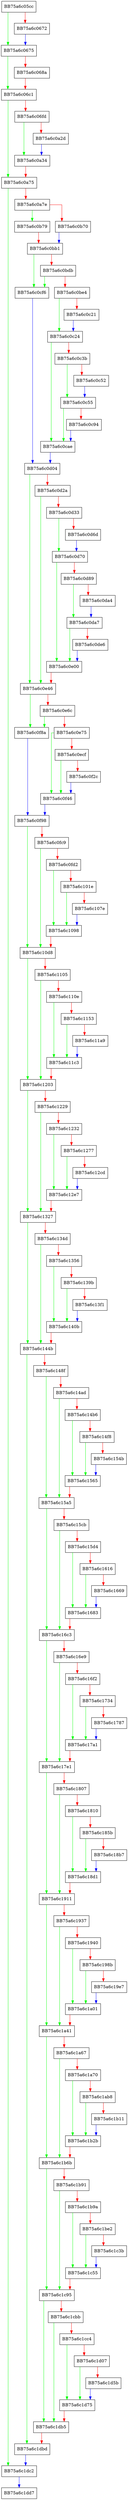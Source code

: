 digraph configure {
  node [shape="box"];
  graph [splines=ortho];
  BB75a6c05cc -> BB75a6c0675 [color="green"];
  BB75a6c05cc -> BB75a6c0672 [color="red"];
  BB75a6c0672 -> BB75a6c0675 [color="blue"];
  BB75a6c0675 -> BB75a6c06c1 [color="green"];
  BB75a6c0675 -> BB75a6c068a [color="red"];
  BB75a6c068a -> BB75a6c06c1 [color="red"];
  BB75a6c06c1 -> BB75a6c0a75 [color="green"];
  BB75a6c06c1 -> BB75a6c06fd [color="red"];
  BB75a6c06fd -> BB75a6c0a34 [color="green"];
  BB75a6c06fd -> BB75a6c0a2d [color="red"];
  BB75a6c0a2d -> BB75a6c0a34 [color="blue"];
  BB75a6c0a34 -> BB75a6c0a75 [color="red"];
  BB75a6c0a75 -> BB75a6c1dc2 [color="green"];
  BB75a6c0a75 -> BB75a6c0a7e [color="red"];
  BB75a6c0a7e -> BB75a6c0b79 [color="green"];
  BB75a6c0a7e -> BB75a6c0b70 [color="red"];
  BB75a6c0b70 -> BB75a6c0bb1 [color="blue"];
  BB75a6c0b79 -> BB75a6c0bb1 [color="red"];
  BB75a6c0bb1 -> BB75a6c0cf6 [color="green"];
  BB75a6c0bb1 -> BB75a6c0bdb [color="red"];
  BB75a6c0bdb -> BB75a6c0cf6 [color="green"];
  BB75a6c0bdb -> BB75a6c0be4 [color="red"];
  BB75a6c0be4 -> BB75a6c0c24 [color="green"];
  BB75a6c0be4 -> BB75a6c0c21 [color="red"];
  BB75a6c0c21 -> BB75a6c0c24 [color="blue"];
  BB75a6c0c24 -> BB75a6c0cae [color="green"];
  BB75a6c0c24 -> BB75a6c0c3b [color="red"];
  BB75a6c0c3b -> BB75a6c0c55 [color="green"];
  BB75a6c0c3b -> BB75a6c0c52 [color="red"];
  BB75a6c0c52 -> BB75a6c0c55 [color="blue"];
  BB75a6c0c55 -> BB75a6c0cae [color="green"];
  BB75a6c0c55 -> BB75a6c0c94 [color="red"];
  BB75a6c0c94 -> BB75a6c0cae [color="blue"];
  BB75a6c0cae -> BB75a6c0d04 [color="blue"];
  BB75a6c0cf6 -> BB75a6c0d04 [color="blue"];
  BB75a6c0d04 -> BB75a6c0e46 [color="green"];
  BB75a6c0d04 -> BB75a6c0d2a [color="red"];
  BB75a6c0d2a -> BB75a6c0e46 [color="green"];
  BB75a6c0d2a -> BB75a6c0d33 [color="red"];
  BB75a6c0d33 -> BB75a6c0d70 [color="green"];
  BB75a6c0d33 -> BB75a6c0d6d [color="red"];
  BB75a6c0d6d -> BB75a6c0d70 [color="blue"];
  BB75a6c0d70 -> BB75a6c0e00 [color="green"];
  BB75a6c0d70 -> BB75a6c0d89 [color="red"];
  BB75a6c0d89 -> BB75a6c0da7 [color="green"];
  BB75a6c0d89 -> BB75a6c0da4 [color="red"];
  BB75a6c0da4 -> BB75a6c0da7 [color="blue"];
  BB75a6c0da7 -> BB75a6c0e00 [color="green"];
  BB75a6c0da7 -> BB75a6c0de6 [color="red"];
  BB75a6c0de6 -> BB75a6c0e00 [color="blue"];
  BB75a6c0e00 -> BB75a6c0e46 [color="red"];
  BB75a6c0e46 -> BB75a6c0f8a [color="green"];
  BB75a6c0e46 -> BB75a6c0e6c [color="red"];
  BB75a6c0e6c -> BB75a6c0f8a [color="green"];
  BB75a6c0e6c -> BB75a6c0e75 [color="red"];
  BB75a6c0e75 -> BB75a6c0f46 [color="green"];
  BB75a6c0e75 -> BB75a6c0ecf [color="red"];
  BB75a6c0ecf -> BB75a6c0f46 [color="green"];
  BB75a6c0ecf -> BB75a6c0f2c [color="red"];
  BB75a6c0f2c -> BB75a6c0f46 [color="blue"];
  BB75a6c0f46 -> BB75a6c0f98 [color="blue"];
  BB75a6c0f8a -> BB75a6c0f98 [color="blue"];
  BB75a6c0f98 -> BB75a6c10d8 [color="green"];
  BB75a6c0f98 -> BB75a6c0fc9 [color="red"];
  BB75a6c0fc9 -> BB75a6c10d8 [color="green"];
  BB75a6c0fc9 -> BB75a6c0fd2 [color="red"];
  BB75a6c0fd2 -> BB75a6c1098 [color="green"];
  BB75a6c0fd2 -> BB75a6c101e [color="red"];
  BB75a6c101e -> BB75a6c1098 [color="green"];
  BB75a6c101e -> BB75a6c107e [color="red"];
  BB75a6c107e -> BB75a6c1098 [color="blue"];
  BB75a6c1098 -> BB75a6c10d8 [color="red"];
  BB75a6c10d8 -> BB75a6c1203 [color="green"];
  BB75a6c10d8 -> BB75a6c1105 [color="red"];
  BB75a6c1105 -> BB75a6c1203 [color="green"];
  BB75a6c1105 -> BB75a6c110e [color="red"];
  BB75a6c110e -> BB75a6c11c3 [color="green"];
  BB75a6c110e -> BB75a6c1153 [color="red"];
  BB75a6c1153 -> BB75a6c11c3 [color="green"];
  BB75a6c1153 -> BB75a6c11a9 [color="red"];
  BB75a6c11a9 -> BB75a6c11c3 [color="blue"];
  BB75a6c11c3 -> BB75a6c1203 [color="red"];
  BB75a6c1203 -> BB75a6c1327 [color="green"];
  BB75a6c1203 -> BB75a6c1229 [color="red"];
  BB75a6c1229 -> BB75a6c1327 [color="green"];
  BB75a6c1229 -> BB75a6c1232 [color="red"];
  BB75a6c1232 -> BB75a6c12e7 [color="green"];
  BB75a6c1232 -> BB75a6c1277 [color="red"];
  BB75a6c1277 -> BB75a6c12e7 [color="green"];
  BB75a6c1277 -> BB75a6c12cd [color="red"];
  BB75a6c12cd -> BB75a6c12e7 [color="blue"];
  BB75a6c12e7 -> BB75a6c1327 [color="red"];
  BB75a6c1327 -> BB75a6c144b [color="green"];
  BB75a6c1327 -> BB75a6c134d [color="red"];
  BB75a6c134d -> BB75a6c144b [color="green"];
  BB75a6c134d -> BB75a6c1356 [color="red"];
  BB75a6c1356 -> BB75a6c140b [color="green"];
  BB75a6c1356 -> BB75a6c139b [color="red"];
  BB75a6c139b -> BB75a6c140b [color="green"];
  BB75a6c139b -> BB75a6c13f1 [color="red"];
  BB75a6c13f1 -> BB75a6c140b [color="blue"];
  BB75a6c140b -> BB75a6c144b [color="red"];
  BB75a6c144b -> BB75a6c1dbd [color="green"];
  BB75a6c144b -> BB75a6c148f [color="red"];
  BB75a6c148f -> BB75a6c15a5 [color="green"];
  BB75a6c148f -> BB75a6c14ad [color="red"];
  BB75a6c14ad -> BB75a6c15a5 [color="green"];
  BB75a6c14ad -> BB75a6c14b6 [color="red"];
  BB75a6c14b6 -> BB75a6c1565 [color="green"];
  BB75a6c14b6 -> BB75a6c14f8 [color="red"];
  BB75a6c14f8 -> BB75a6c1565 [color="green"];
  BB75a6c14f8 -> BB75a6c154b [color="red"];
  BB75a6c154b -> BB75a6c1565 [color="blue"];
  BB75a6c1565 -> BB75a6c15a5 [color="red"];
  BB75a6c15a5 -> BB75a6c16c3 [color="green"];
  BB75a6c15a5 -> BB75a6c15cb [color="red"];
  BB75a6c15cb -> BB75a6c16c3 [color="green"];
  BB75a6c15cb -> BB75a6c15d4 [color="red"];
  BB75a6c15d4 -> BB75a6c1683 [color="green"];
  BB75a6c15d4 -> BB75a6c1616 [color="red"];
  BB75a6c1616 -> BB75a6c1683 [color="green"];
  BB75a6c1616 -> BB75a6c1669 [color="red"];
  BB75a6c1669 -> BB75a6c1683 [color="blue"];
  BB75a6c1683 -> BB75a6c16c3 [color="red"];
  BB75a6c16c3 -> BB75a6c17e1 [color="green"];
  BB75a6c16c3 -> BB75a6c16e9 [color="red"];
  BB75a6c16e9 -> BB75a6c17e1 [color="green"];
  BB75a6c16e9 -> BB75a6c16f2 [color="red"];
  BB75a6c16f2 -> BB75a6c17a1 [color="green"];
  BB75a6c16f2 -> BB75a6c1734 [color="red"];
  BB75a6c1734 -> BB75a6c17a1 [color="green"];
  BB75a6c1734 -> BB75a6c1787 [color="red"];
  BB75a6c1787 -> BB75a6c17a1 [color="blue"];
  BB75a6c17a1 -> BB75a6c17e1 [color="red"];
  BB75a6c17e1 -> BB75a6c1911 [color="green"];
  BB75a6c17e1 -> BB75a6c1807 [color="red"];
  BB75a6c1807 -> BB75a6c1911 [color="green"];
  BB75a6c1807 -> BB75a6c1810 [color="red"];
  BB75a6c1810 -> BB75a6c18d1 [color="green"];
  BB75a6c1810 -> BB75a6c185b [color="red"];
  BB75a6c185b -> BB75a6c18d1 [color="green"];
  BB75a6c185b -> BB75a6c18b7 [color="red"];
  BB75a6c18b7 -> BB75a6c18d1 [color="blue"];
  BB75a6c18d1 -> BB75a6c1911 [color="red"];
  BB75a6c1911 -> BB75a6c1a41 [color="green"];
  BB75a6c1911 -> BB75a6c1937 [color="red"];
  BB75a6c1937 -> BB75a6c1a41 [color="green"];
  BB75a6c1937 -> BB75a6c1940 [color="red"];
  BB75a6c1940 -> BB75a6c1a01 [color="green"];
  BB75a6c1940 -> BB75a6c198b [color="red"];
  BB75a6c198b -> BB75a6c1a01 [color="green"];
  BB75a6c198b -> BB75a6c19e7 [color="red"];
  BB75a6c19e7 -> BB75a6c1a01 [color="blue"];
  BB75a6c1a01 -> BB75a6c1a41 [color="red"];
  BB75a6c1a41 -> BB75a6c1b6b [color="green"];
  BB75a6c1a41 -> BB75a6c1a67 [color="red"];
  BB75a6c1a67 -> BB75a6c1b6b [color="green"];
  BB75a6c1a67 -> BB75a6c1a70 [color="red"];
  BB75a6c1a70 -> BB75a6c1b2b [color="green"];
  BB75a6c1a70 -> BB75a6c1ab8 [color="red"];
  BB75a6c1ab8 -> BB75a6c1b2b [color="green"];
  BB75a6c1ab8 -> BB75a6c1b11 [color="red"];
  BB75a6c1b11 -> BB75a6c1b2b [color="blue"];
  BB75a6c1b2b -> BB75a6c1b6b [color="red"];
  BB75a6c1b6b -> BB75a6c1c95 [color="green"];
  BB75a6c1b6b -> BB75a6c1b91 [color="red"];
  BB75a6c1b91 -> BB75a6c1c95 [color="green"];
  BB75a6c1b91 -> BB75a6c1b9a [color="red"];
  BB75a6c1b9a -> BB75a6c1c55 [color="green"];
  BB75a6c1b9a -> BB75a6c1be2 [color="red"];
  BB75a6c1be2 -> BB75a6c1c55 [color="green"];
  BB75a6c1be2 -> BB75a6c1c3b [color="red"];
  BB75a6c1c3b -> BB75a6c1c55 [color="blue"];
  BB75a6c1c55 -> BB75a6c1c95 [color="red"];
  BB75a6c1c95 -> BB75a6c1db5 [color="green"];
  BB75a6c1c95 -> BB75a6c1cbb [color="red"];
  BB75a6c1cbb -> BB75a6c1db5 [color="green"];
  BB75a6c1cbb -> BB75a6c1cc4 [color="red"];
  BB75a6c1cc4 -> BB75a6c1d75 [color="green"];
  BB75a6c1cc4 -> BB75a6c1d07 [color="red"];
  BB75a6c1d07 -> BB75a6c1d75 [color="green"];
  BB75a6c1d07 -> BB75a6c1d5b [color="red"];
  BB75a6c1d5b -> BB75a6c1d75 [color="blue"];
  BB75a6c1d75 -> BB75a6c1db5 [color="red"];
  BB75a6c1db5 -> BB75a6c1dbd [color="red"];
  BB75a6c1dbd -> BB75a6c1dc2 [color="blue"];
  BB75a6c1dc2 -> BB75a6c1dd7 [color="blue"];
}
